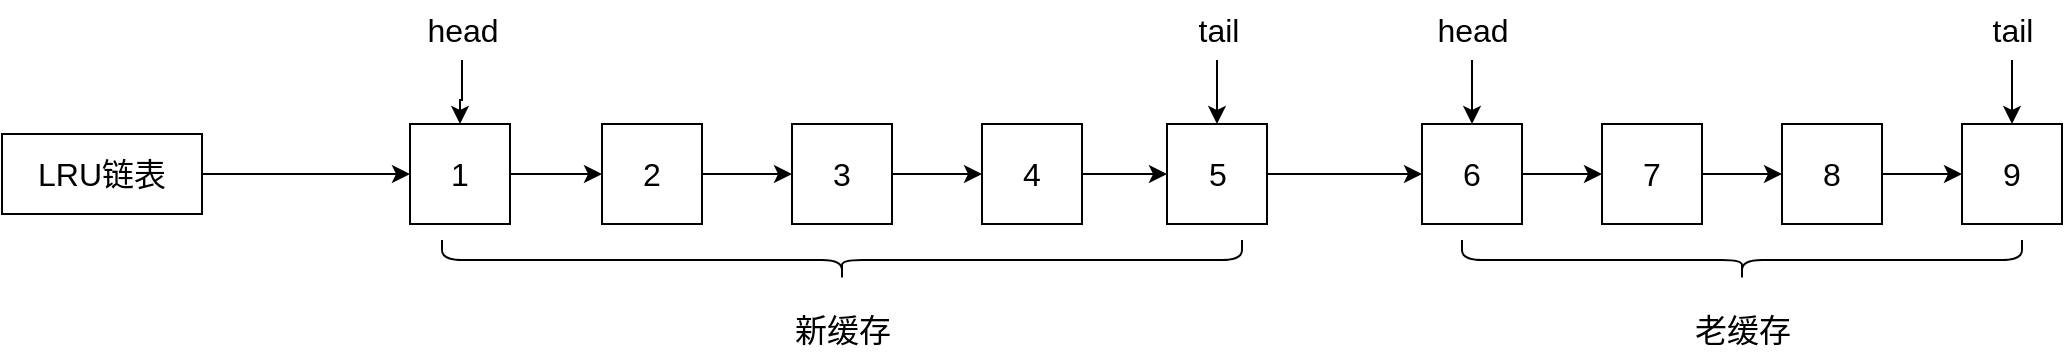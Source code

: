 <mxfile version="24.0.7" type="github">
  <diagram name="第 1 页" id="_TmZVf0_5N0FNw1oUBoF">
    <mxGraphModel dx="1247" dy="1146" grid="1" gridSize="10" guides="1" tooltips="1" connect="1" arrows="1" fold="1" page="1" pageScale="1" pageWidth="827" pageHeight="1169" math="0" shadow="0">
      <root>
        <mxCell id="0" />
        <mxCell id="1" parent="0" />
        <mxCell id="4qzZA9EwCD8p980RK006-1" style="edgeStyle=orthogonalEdgeStyle;rounded=0;orthogonalLoop=1;jettySize=auto;html=1;exitX=1;exitY=0.5;exitDx=0;exitDy=0;fontSize=16;" edge="1" parent="1" source="4qzZA9EwCD8p980RK006-2" target="4qzZA9EwCD8p980RK006-4">
          <mxGeometry relative="1" as="geometry" />
        </mxCell>
        <mxCell id="4qzZA9EwCD8p980RK006-2" value="1" style="whiteSpace=wrap;html=1;aspect=fixed;fontSize=16;" vertex="1" parent="1">
          <mxGeometry x="1154" y="1134" width="50" height="50" as="geometry" />
        </mxCell>
        <mxCell id="4qzZA9EwCD8p980RK006-3" style="edgeStyle=orthogonalEdgeStyle;rounded=0;orthogonalLoop=1;jettySize=auto;html=1;exitX=1;exitY=0.5;exitDx=0;exitDy=0;entryX=0;entryY=0.5;entryDx=0;entryDy=0;fontSize=16;" edge="1" parent="1" source="4qzZA9EwCD8p980RK006-4" target="4qzZA9EwCD8p980RK006-6">
          <mxGeometry relative="1" as="geometry" />
        </mxCell>
        <mxCell id="4qzZA9EwCD8p980RK006-4" value="2" style="whiteSpace=wrap;html=1;aspect=fixed;fontSize=16;" vertex="1" parent="1">
          <mxGeometry x="1250" y="1134" width="50" height="50" as="geometry" />
        </mxCell>
        <mxCell id="4qzZA9EwCD8p980RK006-5" style="edgeStyle=orthogonalEdgeStyle;rounded=0;orthogonalLoop=1;jettySize=auto;html=1;exitX=1;exitY=0.5;exitDx=0;exitDy=0;entryX=0;entryY=0.5;entryDx=0;entryDy=0;fontSize=16;" edge="1" parent="1" source="4qzZA9EwCD8p980RK006-6" target="4qzZA9EwCD8p980RK006-8">
          <mxGeometry relative="1" as="geometry" />
        </mxCell>
        <mxCell id="4qzZA9EwCD8p980RK006-6" value="3" style="whiteSpace=wrap;html=1;aspect=fixed;fontSize=16;" vertex="1" parent="1">
          <mxGeometry x="1345" y="1134" width="50" height="50" as="geometry" />
        </mxCell>
        <mxCell id="4qzZA9EwCD8p980RK006-7" style="edgeStyle=orthogonalEdgeStyle;rounded=0;orthogonalLoop=1;jettySize=auto;html=1;exitX=1;exitY=0.5;exitDx=0;exitDy=0;entryX=0;entryY=0.5;entryDx=0;entryDy=0;fontSize=16;" edge="1" parent="1" source="4qzZA9EwCD8p980RK006-8" target="4qzZA9EwCD8p980RK006-10">
          <mxGeometry relative="1" as="geometry" />
        </mxCell>
        <mxCell id="4qzZA9EwCD8p980RK006-8" value="4" style="whiteSpace=wrap;html=1;aspect=fixed;fontSize=16;" vertex="1" parent="1">
          <mxGeometry x="1440" y="1134" width="50" height="50" as="geometry" />
        </mxCell>
        <mxCell id="4qzZA9EwCD8p980RK006-9" value="" style="edgeStyle=orthogonalEdgeStyle;rounded=0;orthogonalLoop=1;jettySize=auto;html=1;fontSize=16;" edge="1" parent="1" source="4qzZA9EwCD8p980RK006-10" target="4qzZA9EwCD8p980RK006-18">
          <mxGeometry relative="1" as="geometry" />
        </mxCell>
        <mxCell id="4qzZA9EwCD8p980RK006-10" value="5" style="whiteSpace=wrap;html=1;aspect=fixed;fontSize=16;" vertex="1" parent="1">
          <mxGeometry x="1532.5" y="1134" width="50" height="50" as="geometry" />
        </mxCell>
        <mxCell id="4qzZA9EwCD8p980RK006-11" style="edgeStyle=orthogonalEdgeStyle;rounded=0;orthogonalLoop=1;jettySize=auto;html=1;exitX=1;exitY=0.5;exitDx=0;exitDy=0;fontSize=16;" edge="1" parent="1" source="4qzZA9EwCD8p980RK006-12" target="4qzZA9EwCD8p980RK006-2">
          <mxGeometry relative="1" as="geometry" />
        </mxCell>
        <mxCell id="4qzZA9EwCD8p980RK006-12" value="LRU链表" style="rounded=0;whiteSpace=wrap;html=1;fontSize=16;" vertex="1" parent="1">
          <mxGeometry x="950" y="1139" width="100" height="40" as="geometry" />
        </mxCell>
        <mxCell id="4qzZA9EwCD8p980RK006-13" value="" style="edgeStyle=orthogonalEdgeStyle;rounded=0;orthogonalLoop=1;jettySize=auto;html=1;fontSize=16;" edge="1" parent="1" source="4qzZA9EwCD8p980RK006-14" target="4qzZA9EwCD8p980RK006-2">
          <mxGeometry relative="1" as="geometry" />
        </mxCell>
        <mxCell id="4qzZA9EwCD8p980RK006-14" value="head" style="text;html=1;align=center;verticalAlign=middle;resizable=0;points=[];autosize=1;strokeColor=none;fillColor=none;fontSize=16;" vertex="1" parent="1">
          <mxGeometry x="1150" y="1072" width="60" height="30" as="geometry" />
        </mxCell>
        <mxCell id="4qzZA9EwCD8p980RK006-15" value="" style="edgeStyle=orthogonalEdgeStyle;rounded=0;orthogonalLoop=1;jettySize=auto;html=1;fontSize=16;" edge="1" parent="1" source="4qzZA9EwCD8p980RK006-16" target="4qzZA9EwCD8p980RK006-10">
          <mxGeometry relative="1" as="geometry" />
        </mxCell>
        <mxCell id="4qzZA9EwCD8p980RK006-16" value="tail" style="text;html=1;align=center;verticalAlign=middle;resizable=0;points=[];autosize=1;strokeColor=none;fillColor=none;fontSize=16;" vertex="1" parent="1">
          <mxGeometry x="1537.5" y="1072" width="40" height="30" as="geometry" />
        </mxCell>
        <mxCell id="4qzZA9EwCD8p980RK006-17" value="" style="edgeStyle=orthogonalEdgeStyle;rounded=0;orthogonalLoop=1;jettySize=auto;html=1;fontSize=16;" edge="1" parent="1" source="4qzZA9EwCD8p980RK006-18" target="4qzZA9EwCD8p980RK006-20">
          <mxGeometry relative="1" as="geometry" />
        </mxCell>
        <mxCell id="4qzZA9EwCD8p980RK006-18" value="6" style="whiteSpace=wrap;html=1;aspect=fixed;fontSize=16;" vertex="1" parent="1">
          <mxGeometry x="1660" y="1134" width="50" height="50" as="geometry" />
        </mxCell>
        <mxCell id="4qzZA9EwCD8p980RK006-19" value="" style="edgeStyle=orthogonalEdgeStyle;rounded=0;orthogonalLoop=1;jettySize=auto;html=1;fontSize=16;" edge="1" parent="1" source="4qzZA9EwCD8p980RK006-20" target="4qzZA9EwCD8p980RK006-22">
          <mxGeometry relative="1" as="geometry" />
        </mxCell>
        <mxCell id="4qzZA9EwCD8p980RK006-20" value="7" style="whiteSpace=wrap;html=1;aspect=fixed;fontSize=16;" vertex="1" parent="1">
          <mxGeometry x="1750" y="1134" width="50" height="50" as="geometry" />
        </mxCell>
        <mxCell id="4qzZA9EwCD8p980RK006-21" value="" style="edgeStyle=orthogonalEdgeStyle;rounded=0;orthogonalLoop=1;jettySize=auto;html=1;fontSize=16;" edge="1" parent="1" source="4qzZA9EwCD8p980RK006-22" target="4qzZA9EwCD8p980RK006-23">
          <mxGeometry relative="1" as="geometry" />
        </mxCell>
        <mxCell id="4qzZA9EwCD8p980RK006-22" value="8" style="whiteSpace=wrap;html=1;aspect=fixed;fontSize=16;" vertex="1" parent="1">
          <mxGeometry x="1840" y="1134" width="50" height="50" as="geometry" />
        </mxCell>
        <mxCell id="4qzZA9EwCD8p980RK006-23" value="9" style="whiteSpace=wrap;html=1;aspect=fixed;fontSize=16;" vertex="1" parent="1">
          <mxGeometry x="1930" y="1134" width="50" height="50" as="geometry" />
        </mxCell>
        <mxCell id="4qzZA9EwCD8p980RK006-24" value="" style="edgeStyle=orthogonalEdgeStyle;rounded=0;orthogonalLoop=1;jettySize=auto;html=1;fontSize=16;" edge="1" parent="1" source="4qzZA9EwCD8p980RK006-25" target="4qzZA9EwCD8p980RK006-18">
          <mxGeometry relative="1" as="geometry" />
        </mxCell>
        <mxCell id="4qzZA9EwCD8p980RK006-25" value="head" style="text;html=1;align=center;verticalAlign=middle;resizable=0;points=[];autosize=1;strokeColor=none;fillColor=none;fontSize=16;" vertex="1" parent="1">
          <mxGeometry x="1655" y="1072" width="60" height="30" as="geometry" />
        </mxCell>
        <mxCell id="4qzZA9EwCD8p980RK006-26" value="" style="edgeStyle=orthogonalEdgeStyle;rounded=0;orthogonalLoop=1;jettySize=auto;html=1;fontSize=16;" edge="1" parent="1" source="4qzZA9EwCD8p980RK006-27" target="4qzZA9EwCD8p980RK006-23">
          <mxGeometry relative="1" as="geometry" />
        </mxCell>
        <mxCell id="4qzZA9EwCD8p980RK006-27" value="tail" style="text;html=1;align=center;verticalAlign=middle;resizable=0;points=[];autosize=1;strokeColor=none;fillColor=none;fontSize=16;" vertex="1" parent="1">
          <mxGeometry x="1935" y="1072" width="40" height="30" as="geometry" />
        </mxCell>
        <mxCell id="4qzZA9EwCD8p980RK006-28" value="" style="shape=curlyBracket;whiteSpace=wrap;html=1;rounded=1;labelPosition=left;verticalLabelPosition=middle;align=right;verticalAlign=middle;direction=north;fontSize=16;" vertex="1" parent="1">
          <mxGeometry x="1170" y="1192" width="400" height="20" as="geometry" />
        </mxCell>
        <mxCell id="4qzZA9EwCD8p980RK006-29" value="新缓存" style="text;html=1;align=center;verticalAlign=middle;resizable=0;points=[];autosize=1;strokeColor=none;fillColor=none;fontSize=16;" vertex="1" parent="1">
          <mxGeometry x="1335" y="1222" width="70" height="30" as="geometry" />
        </mxCell>
        <mxCell id="4qzZA9EwCD8p980RK006-30" value="" style="shape=curlyBracket;whiteSpace=wrap;html=1;rounded=1;flipH=1;labelPosition=right;verticalLabelPosition=middle;align=left;verticalAlign=middle;direction=north;fontSize=16;" vertex="1" parent="1">
          <mxGeometry x="1680" y="1192" width="280" height="20" as="geometry" />
        </mxCell>
        <mxCell id="4qzZA9EwCD8p980RK006-31" value="老缓存" style="text;html=1;align=center;verticalAlign=middle;resizable=0;points=[];autosize=1;strokeColor=none;fillColor=none;fontSize=16;" vertex="1" parent="1">
          <mxGeometry x="1785" y="1222" width="70" height="30" as="geometry" />
        </mxCell>
      </root>
    </mxGraphModel>
  </diagram>
</mxfile>

